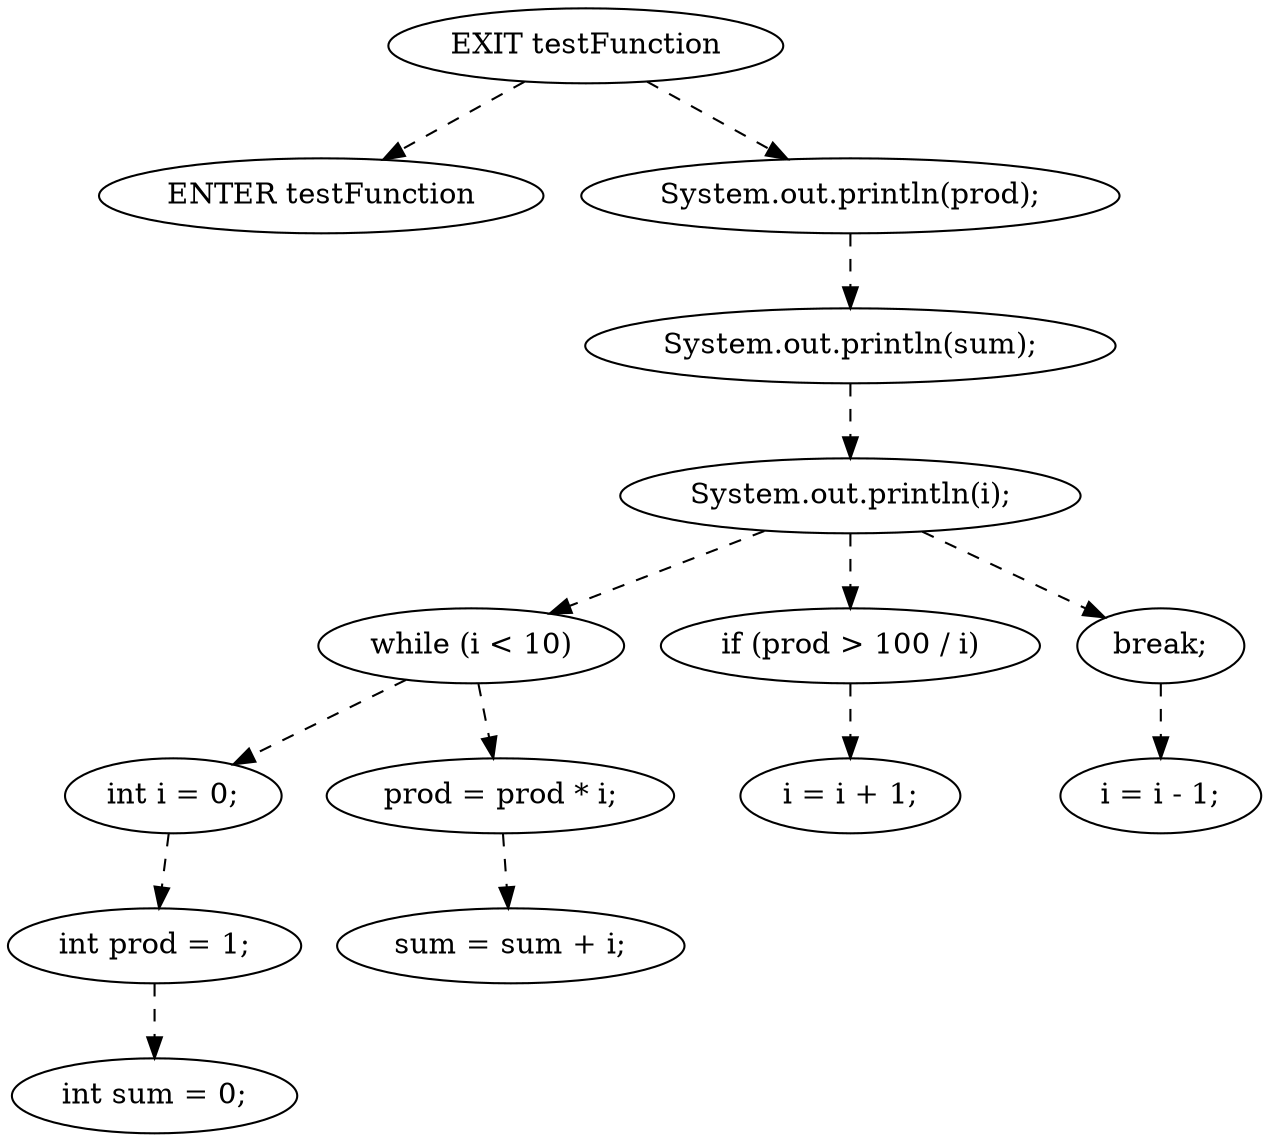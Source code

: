 strict digraph G {
  0 [ label="ENTER testFunction" ];
  1 [ label="EXIT testFunction" ];
  2 [ label="int sum = 0;" ];
  3 [ label="int prod = 1;" ];
  4 [ label="int i = 0;" ];
  5 [ label="while (i < 10)" ];
  6 [ label="i = i + 1;" ];
  7 [ label="if (prod > 100 / i)" ];
  8 [ label="i = i - 1;" ];
  9 [ label="break;" ];
  10 [ label="sum = sum + i;" ];
  11 [ label="prod = prod * i;" ];
  12 [ label="System.out.println(i);" ];
  13 [ label="System.out.println(sum);" ];
  14 [ label="System.out.println(prod);" ];
  9 -> 8 [ style="dashed" ];
  12 -> 9 [ style="dashed" ];
  5 -> 4 [ style="dashed" ];
  4 -> 3 [ style="dashed" ];
  14 -> 13 [ style="dashed" ];
  12 -> 5 [ style="dashed" ];
  11 -> 10 [ style="dashed" ];
  3 -> 2 [ style="dashed" ];
  5 -> 11 [ style="dashed" ];
  12 -> 7 [ style="dashed" ];
  1 -> 0 [ style="dashed" ];
  13 -> 12 [ style="dashed" ];
  1 -> 14 [ style="dashed" ];
  7 -> 6 [ style="dashed" ];
}

